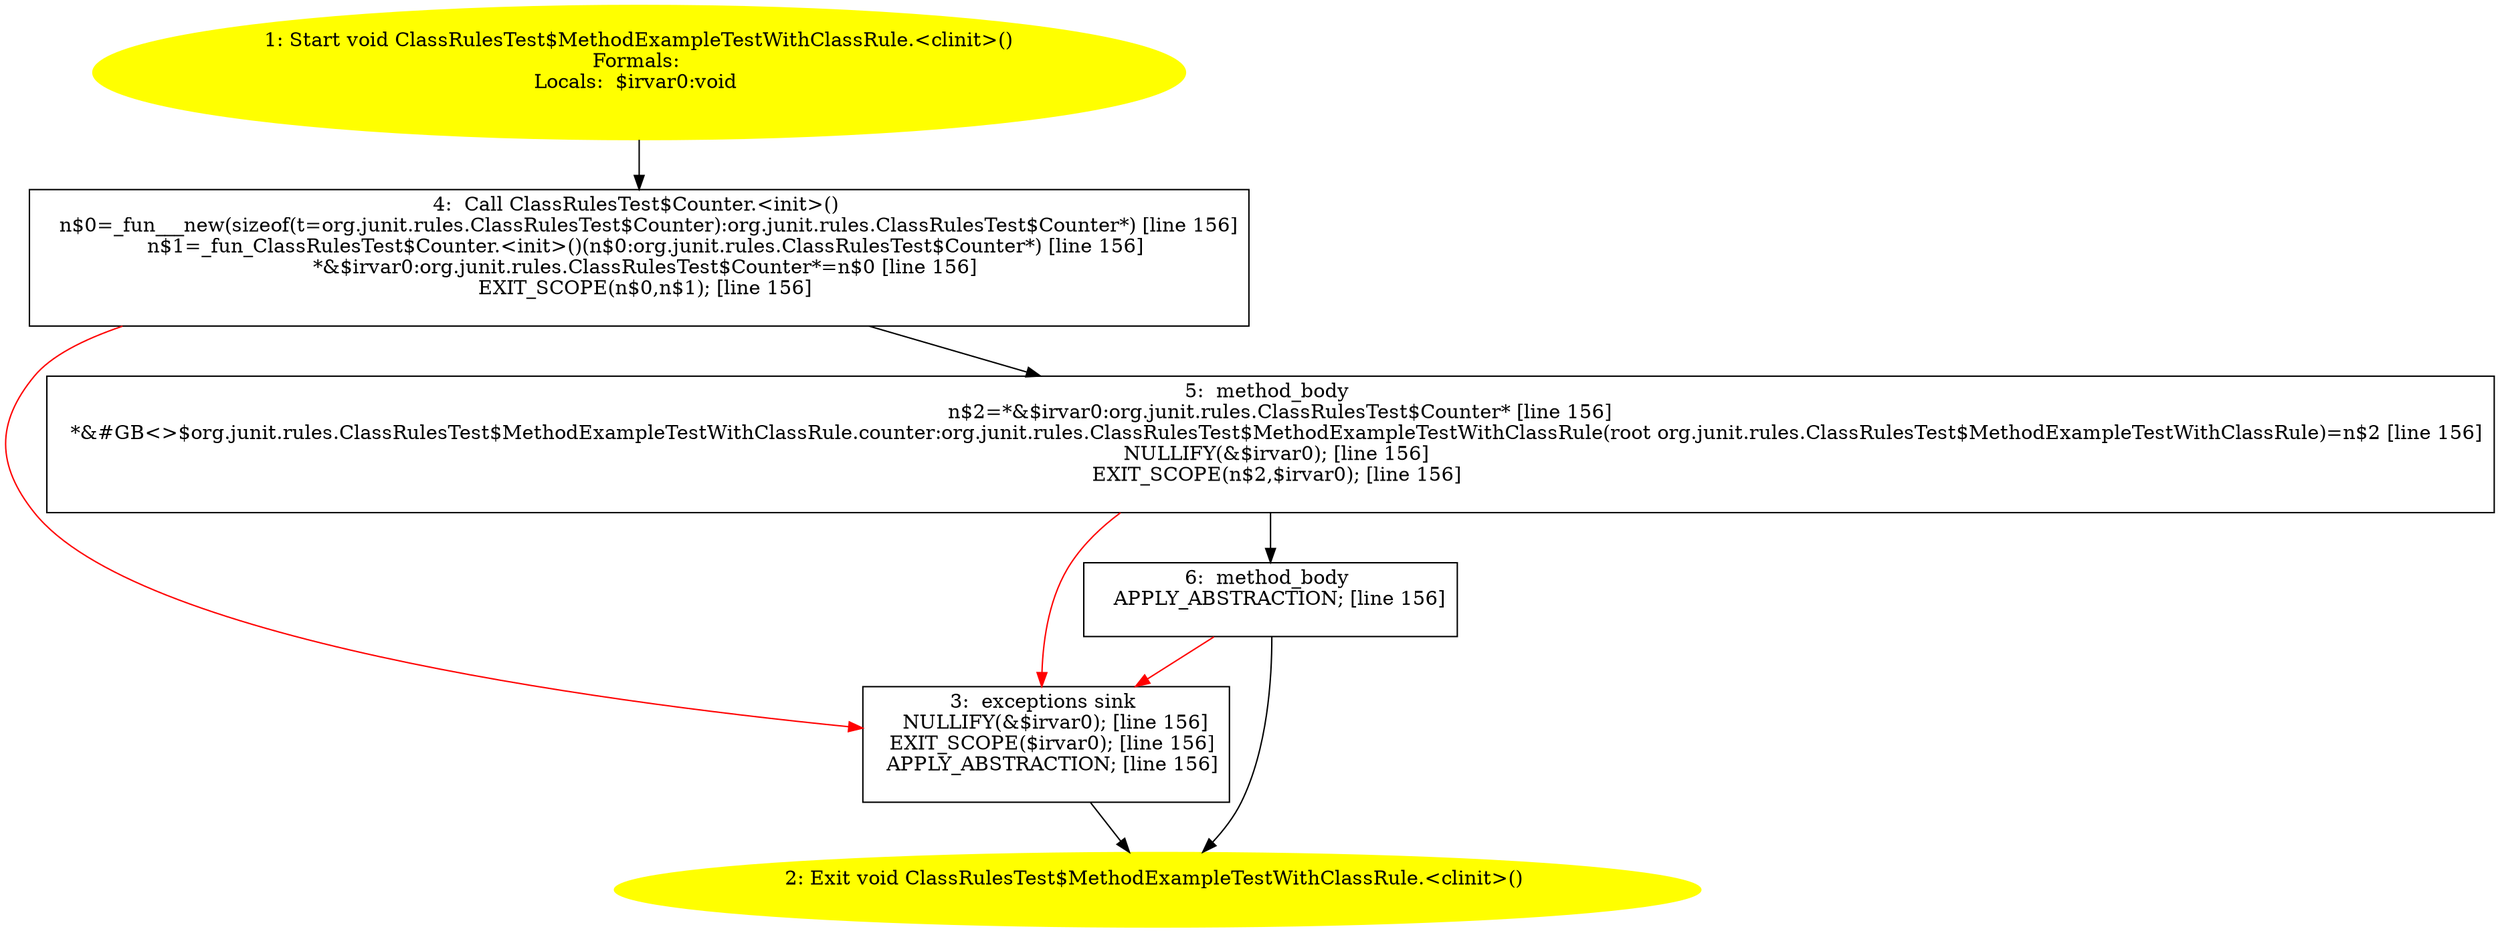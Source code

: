 /* @generated */
digraph cfg {
"org.junit.rules.ClassRulesTest$MethodExampleTestWithClassRule.<clinit>():void.0a56ce46f91da94a57f2e91396bd518d_1" [label="1: Start void ClassRulesTest$MethodExampleTestWithClassRule.<clinit>()\nFormals: \nLocals:  $irvar0:void \n  " color=yellow style=filled]
	

	 "org.junit.rules.ClassRulesTest$MethodExampleTestWithClassRule.<clinit>():void.0a56ce46f91da94a57f2e91396bd518d_1" -> "org.junit.rules.ClassRulesTest$MethodExampleTestWithClassRule.<clinit>():void.0a56ce46f91da94a57f2e91396bd518d_4" ;
"org.junit.rules.ClassRulesTest$MethodExampleTestWithClassRule.<clinit>():void.0a56ce46f91da94a57f2e91396bd518d_2" [label="2: Exit void ClassRulesTest$MethodExampleTestWithClassRule.<clinit>() \n  " color=yellow style=filled]
	

"org.junit.rules.ClassRulesTest$MethodExampleTestWithClassRule.<clinit>():void.0a56ce46f91da94a57f2e91396bd518d_3" [label="3:  exceptions sink \n   NULLIFY(&$irvar0); [line 156]\n  EXIT_SCOPE($irvar0); [line 156]\n  APPLY_ABSTRACTION; [line 156]\n " shape="box"]
	

	 "org.junit.rules.ClassRulesTest$MethodExampleTestWithClassRule.<clinit>():void.0a56ce46f91da94a57f2e91396bd518d_3" -> "org.junit.rules.ClassRulesTest$MethodExampleTestWithClassRule.<clinit>():void.0a56ce46f91da94a57f2e91396bd518d_2" ;
"org.junit.rules.ClassRulesTest$MethodExampleTestWithClassRule.<clinit>():void.0a56ce46f91da94a57f2e91396bd518d_4" [label="4:  Call ClassRulesTest$Counter.<init>() \n   n$0=_fun___new(sizeof(t=org.junit.rules.ClassRulesTest$Counter):org.junit.rules.ClassRulesTest$Counter*) [line 156]\n  n$1=_fun_ClassRulesTest$Counter.<init>()(n$0:org.junit.rules.ClassRulesTest$Counter*) [line 156]\n  *&$irvar0:org.junit.rules.ClassRulesTest$Counter*=n$0 [line 156]\n  EXIT_SCOPE(n$0,n$1); [line 156]\n " shape="box"]
	

	 "org.junit.rules.ClassRulesTest$MethodExampleTestWithClassRule.<clinit>():void.0a56ce46f91da94a57f2e91396bd518d_4" -> "org.junit.rules.ClassRulesTest$MethodExampleTestWithClassRule.<clinit>():void.0a56ce46f91da94a57f2e91396bd518d_5" ;
	 "org.junit.rules.ClassRulesTest$MethodExampleTestWithClassRule.<clinit>():void.0a56ce46f91da94a57f2e91396bd518d_4" -> "org.junit.rules.ClassRulesTest$MethodExampleTestWithClassRule.<clinit>():void.0a56ce46f91da94a57f2e91396bd518d_3" [color="red" ];
"org.junit.rules.ClassRulesTest$MethodExampleTestWithClassRule.<clinit>():void.0a56ce46f91da94a57f2e91396bd518d_5" [label="5:  method_body \n   n$2=*&$irvar0:org.junit.rules.ClassRulesTest$Counter* [line 156]\n  *&#GB<>$org.junit.rules.ClassRulesTest$MethodExampleTestWithClassRule.counter:org.junit.rules.ClassRulesTest$MethodExampleTestWithClassRule(root org.junit.rules.ClassRulesTest$MethodExampleTestWithClassRule)=n$2 [line 156]\n  NULLIFY(&$irvar0); [line 156]\n  EXIT_SCOPE(n$2,$irvar0); [line 156]\n " shape="box"]
	

	 "org.junit.rules.ClassRulesTest$MethodExampleTestWithClassRule.<clinit>():void.0a56ce46f91da94a57f2e91396bd518d_5" -> "org.junit.rules.ClassRulesTest$MethodExampleTestWithClassRule.<clinit>():void.0a56ce46f91da94a57f2e91396bd518d_6" ;
	 "org.junit.rules.ClassRulesTest$MethodExampleTestWithClassRule.<clinit>():void.0a56ce46f91da94a57f2e91396bd518d_5" -> "org.junit.rules.ClassRulesTest$MethodExampleTestWithClassRule.<clinit>():void.0a56ce46f91da94a57f2e91396bd518d_3" [color="red" ];
"org.junit.rules.ClassRulesTest$MethodExampleTestWithClassRule.<clinit>():void.0a56ce46f91da94a57f2e91396bd518d_6" [label="6:  method_body \n   APPLY_ABSTRACTION; [line 156]\n " shape="box"]
	

	 "org.junit.rules.ClassRulesTest$MethodExampleTestWithClassRule.<clinit>():void.0a56ce46f91da94a57f2e91396bd518d_6" -> "org.junit.rules.ClassRulesTest$MethodExampleTestWithClassRule.<clinit>():void.0a56ce46f91da94a57f2e91396bd518d_2" ;
	 "org.junit.rules.ClassRulesTest$MethodExampleTestWithClassRule.<clinit>():void.0a56ce46f91da94a57f2e91396bd518d_6" -> "org.junit.rules.ClassRulesTest$MethodExampleTestWithClassRule.<clinit>():void.0a56ce46f91da94a57f2e91396bd518d_3" [color="red" ];
}
